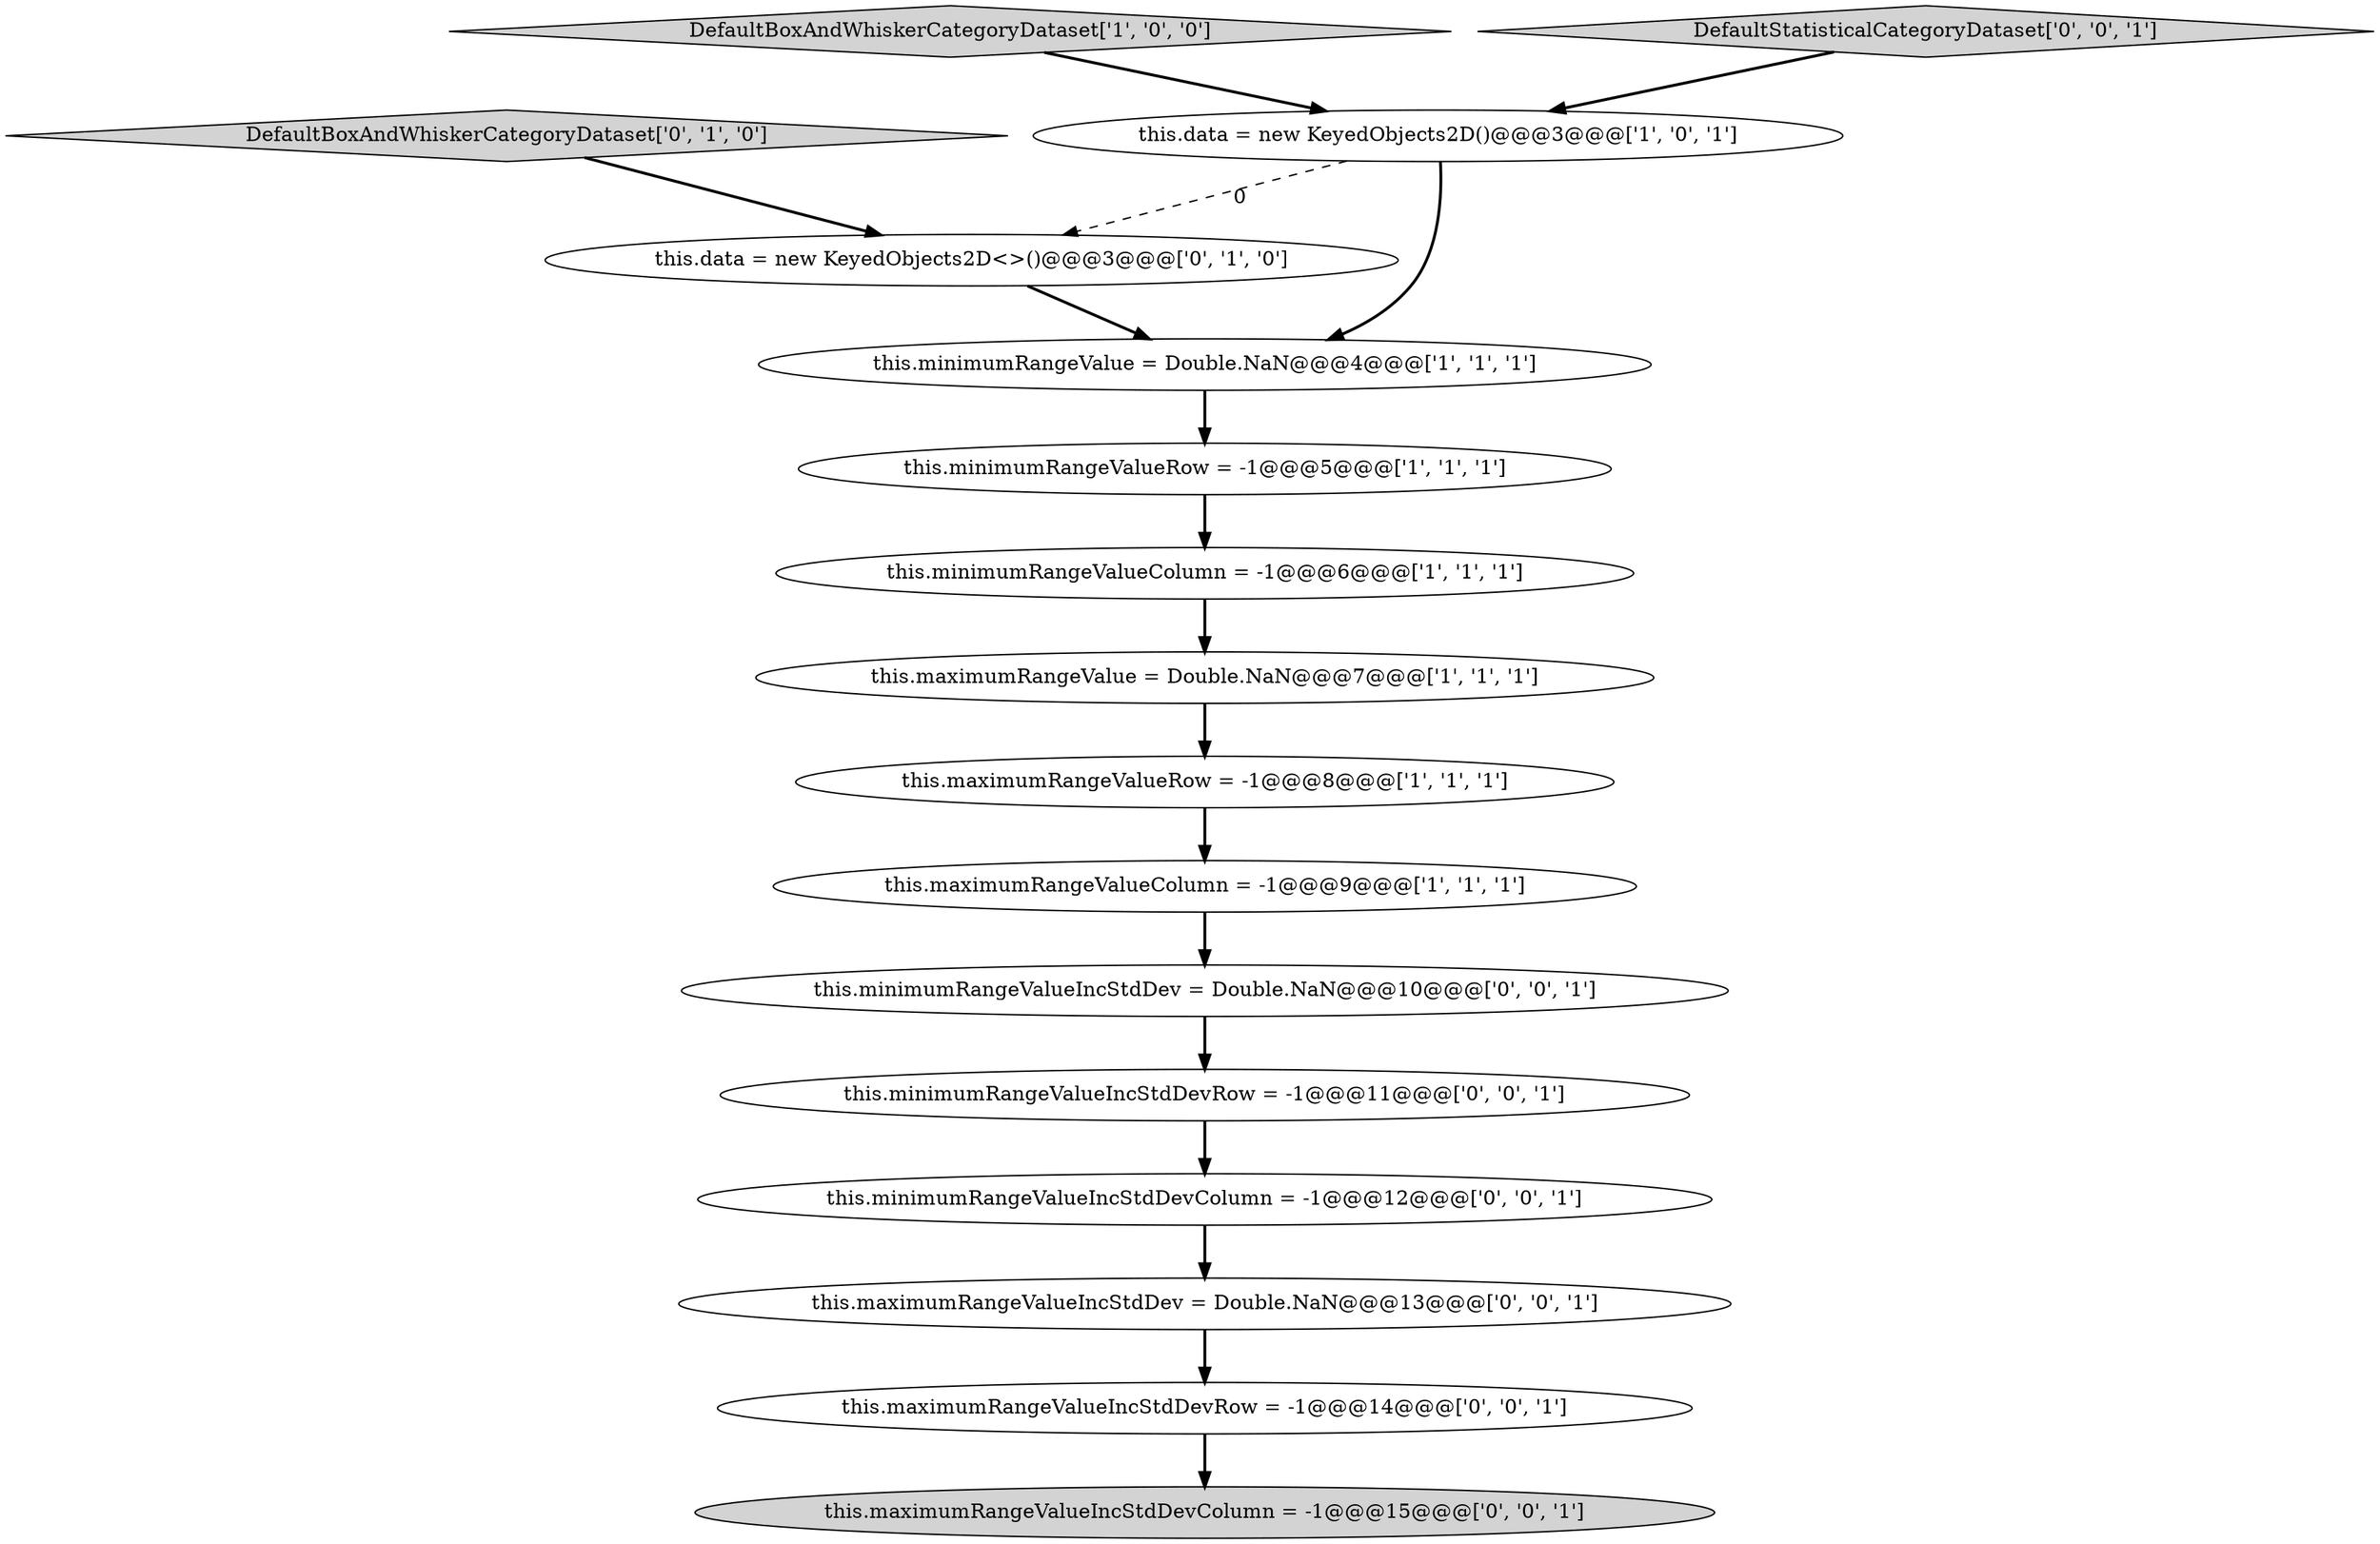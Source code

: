 digraph {
11 [style = filled, label = "this.maximumRangeValueIncStdDev = Double.NaN@@@13@@@['0', '0', '1']", fillcolor = white, shape = ellipse image = "AAA0AAABBB3BBB"];
14 [style = filled, label = "this.minimumRangeValueIncStdDevRow = -1@@@11@@@['0', '0', '1']", fillcolor = white, shape = ellipse image = "AAA0AAABBB3BBB"];
13 [style = filled, label = "this.maximumRangeValueIncStdDevColumn = -1@@@15@@@['0', '0', '1']", fillcolor = lightgray, shape = ellipse image = "AAA0AAABBB3BBB"];
0 [style = filled, label = "DefaultBoxAndWhiskerCategoryDataset['1', '0', '0']", fillcolor = lightgray, shape = diamond image = "AAA0AAABBB1BBB"];
8 [style = filled, label = "this.data = new KeyedObjects2D<>()@@@3@@@['0', '1', '0']", fillcolor = white, shape = ellipse image = "AAA1AAABBB2BBB"];
16 [style = filled, label = "this.maximumRangeValueIncStdDevRow = -1@@@14@@@['0', '0', '1']", fillcolor = white, shape = ellipse image = "AAA0AAABBB3BBB"];
9 [style = filled, label = "DefaultBoxAndWhiskerCategoryDataset['0', '1', '0']", fillcolor = lightgray, shape = diamond image = "AAA0AAABBB2BBB"];
10 [style = filled, label = "this.minimumRangeValueIncStdDevColumn = -1@@@12@@@['0', '0', '1']", fillcolor = white, shape = ellipse image = "AAA0AAABBB3BBB"];
1 [style = filled, label = "this.minimumRangeValueColumn = -1@@@6@@@['1', '1', '1']", fillcolor = white, shape = ellipse image = "AAA0AAABBB1BBB"];
6 [style = filled, label = "this.minimumRangeValue = Double.NaN@@@4@@@['1', '1', '1']", fillcolor = white, shape = ellipse image = "AAA0AAABBB1BBB"];
12 [style = filled, label = "this.minimumRangeValueIncStdDev = Double.NaN@@@10@@@['0', '0', '1']", fillcolor = white, shape = ellipse image = "AAA0AAABBB3BBB"];
2 [style = filled, label = "this.minimumRangeValueRow = -1@@@5@@@['1', '1', '1']", fillcolor = white, shape = ellipse image = "AAA0AAABBB1BBB"];
3 [style = filled, label = "this.maximumRangeValue = Double.NaN@@@7@@@['1', '1', '1']", fillcolor = white, shape = ellipse image = "AAA0AAABBB1BBB"];
5 [style = filled, label = "this.maximumRangeValueColumn = -1@@@9@@@['1', '1', '1']", fillcolor = white, shape = ellipse image = "AAA0AAABBB1BBB"];
15 [style = filled, label = "DefaultStatisticalCategoryDataset['0', '0', '1']", fillcolor = lightgray, shape = diamond image = "AAA0AAABBB3BBB"];
7 [style = filled, label = "this.maximumRangeValueRow = -1@@@8@@@['1', '1', '1']", fillcolor = white, shape = ellipse image = "AAA0AAABBB1BBB"];
4 [style = filled, label = "this.data = new KeyedObjects2D()@@@3@@@['1', '0', '1']", fillcolor = white, shape = ellipse image = "AAA0AAABBB1BBB"];
7->5 [style = bold, label=""];
15->4 [style = bold, label=""];
5->12 [style = bold, label=""];
4->6 [style = bold, label=""];
1->3 [style = bold, label=""];
9->8 [style = bold, label=""];
0->4 [style = bold, label=""];
14->10 [style = bold, label=""];
8->6 [style = bold, label=""];
10->11 [style = bold, label=""];
11->16 [style = bold, label=""];
16->13 [style = bold, label=""];
2->1 [style = bold, label=""];
3->7 [style = bold, label=""];
6->2 [style = bold, label=""];
4->8 [style = dashed, label="0"];
12->14 [style = bold, label=""];
}

